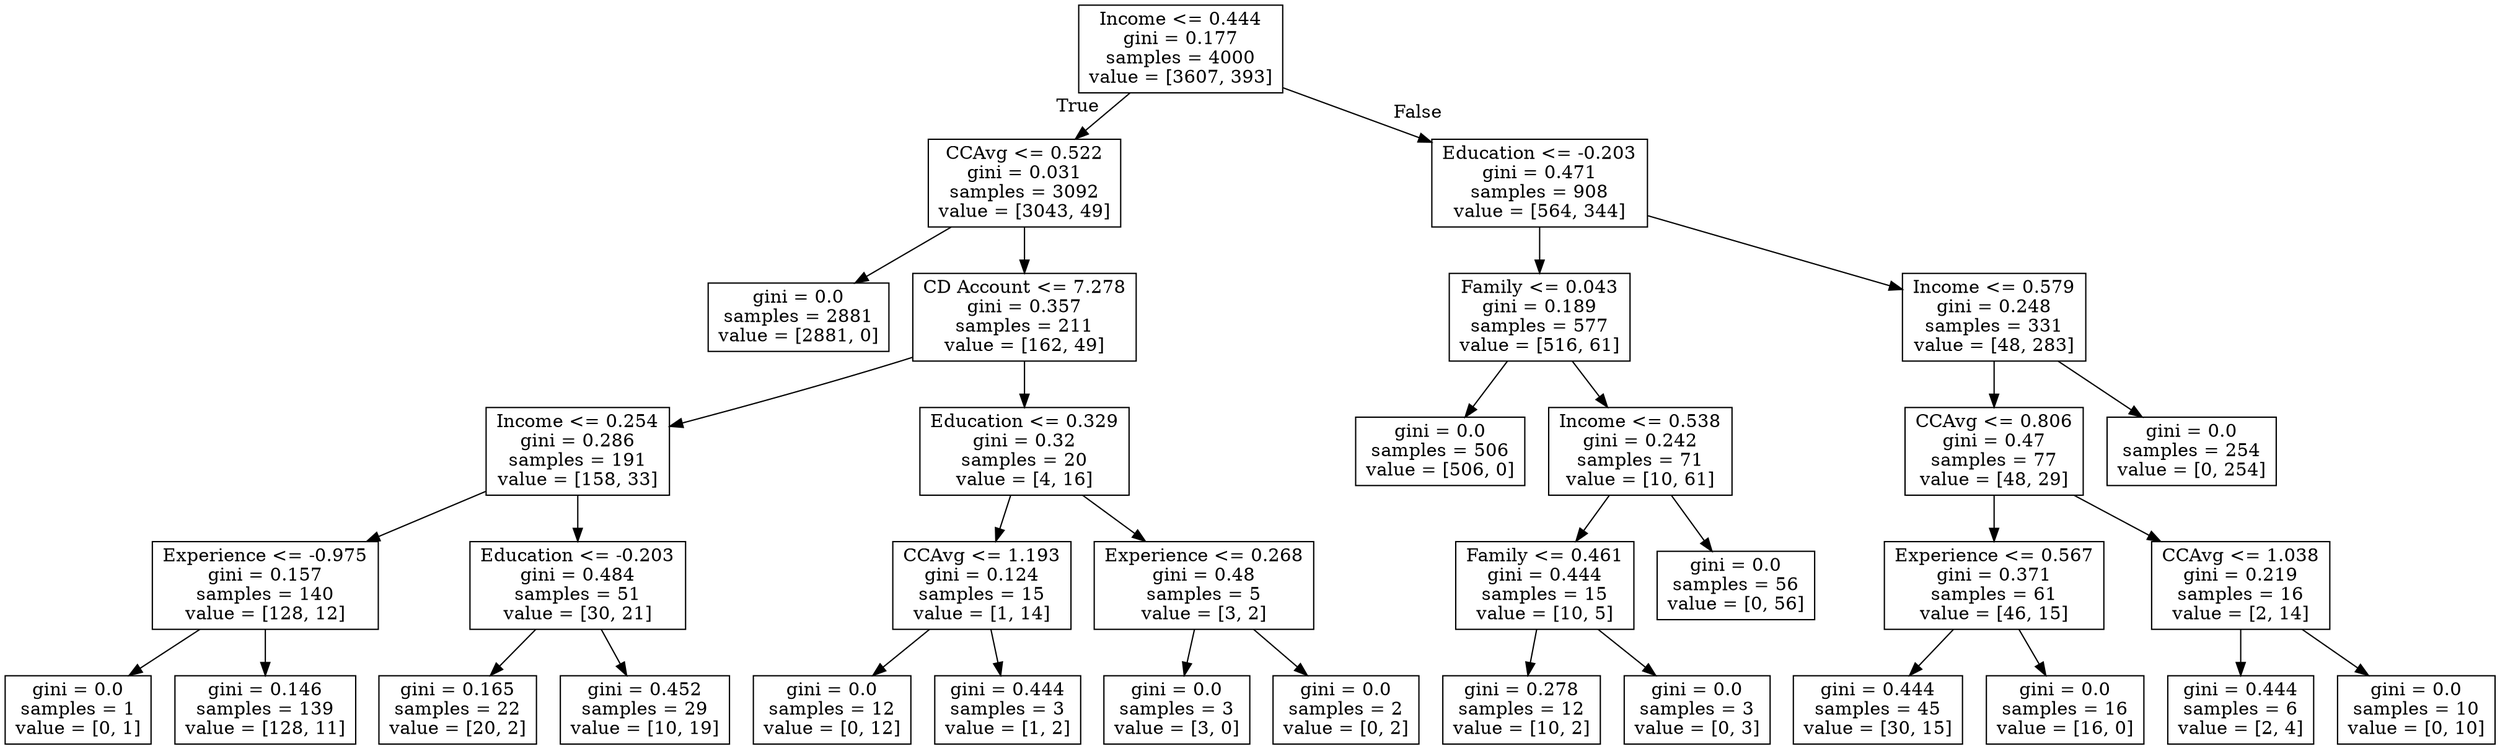 digraph Tree {
node [shape=box] ;
0 [label="Income <= 0.444\ngini = 0.177\nsamples = 4000\nvalue = [3607, 393]"] ;
1 [label="CCAvg <= 0.522\ngini = 0.031\nsamples = 3092\nvalue = [3043, 49]"] ;
0 -> 1 [labeldistance=2.5, labelangle=45, headlabel="True"] ;
2 [label="gini = 0.0\nsamples = 2881\nvalue = [2881, 0]"] ;
1 -> 2 ;
3 [label="CD Account <= 7.278\ngini = 0.357\nsamples = 211\nvalue = [162, 49]"] ;
1 -> 3 ;
4 [label="Income <= 0.254\ngini = 0.286\nsamples = 191\nvalue = [158, 33]"] ;
3 -> 4 ;
5 [label="Experience <= -0.975\ngini = 0.157\nsamples = 140\nvalue = [128, 12]"] ;
4 -> 5 ;
6 [label="gini = 0.0\nsamples = 1\nvalue = [0, 1]"] ;
5 -> 6 ;
7 [label="gini = 0.146\nsamples = 139\nvalue = [128, 11]"] ;
5 -> 7 ;
8 [label="Education <= -0.203\ngini = 0.484\nsamples = 51\nvalue = [30, 21]"] ;
4 -> 8 ;
9 [label="gini = 0.165\nsamples = 22\nvalue = [20, 2]"] ;
8 -> 9 ;
10 [label="gini = 0.452\nsamples = 29\nvalue = [10, 19]"] ;
8 -> 10 ;
11 [label="Education <= 0.329\ngini = 0.32\nsamples = 20\nvalue = [4, 16]"] ;
3 -> 11 ;
12 [label="CCAvg <= 1.193\ngini = 0.124\nsamples = 15\nvalue = [1, 14]"] ;
11 -> 12 ;
13 [label="gini = 0.0\nsamples = 12\nvalue = [0, 12]"] ;
12 -> 13 ;
14 [label="gini = 0.444\nsamples = 3\nvalue = [1, 2]"] ;
12 -> 14 ;
15 [label="Experience <= 0.268\ngini = 0.48\nsamples = 5\nvalue = [3, 2]"] ;
11 -> 15 ;
16 [label="gini = 0.0\nsamples = 3\nvalue = [3, 0]"] ;
15 -> 16 ;
17 [label="gini = 0.0\nsamples = 2\nvalue = [0, 2]"] ;
15 -> 17 ;
18 [label="Education <= -0.203\ngini = 0.471\nsamples = 908\nvalue = [564, 344]"] ;
0 -> 18 [labeldistance=2.5, labelangle=-45, headlabel="False"] ;
19 [label="Family <= 0.043\ngini = 0.189\nsamples = 577\nvalue = [516, 61]"] ;
18 -> 19 ;
20 [label="gini = 0.0\nsamples = 506\nvalue = [506, 0]"] ;
19 -> 20 ;
21 [label="Income <= 0.538\ngini = 0.242\nsamples = 71\nvalue = [10, 61]"] ;
19 -> 21 ;
22 [label="Family <= 0.461\ngini = 0.444\nsamples = 15\nvalue = [10, 5]"] ;
21 -> 22 ;
23 [label="gini = 0.278\nsamples = 12\nvalue = [10, 2]"] ;
22 -> 23 ;
24 [label="gini = 0.0\nsamples = 3\nvalue = [0, 3]"] ;
22 -> 24 ;
25 [label="gini = 0.0\nsamples = 56\nvalue = [0, 56]"] ;
21 -> 25 ;
26 [label="Income <= 0.579\ngini = 0.248\nsamples = 331\nvalue = [48, 283]"] ;
18 -> 26 ;
27 [label="CCAvg <= 0.806\ngini = 0.47\nsamples = 77\nvalue = [48, 29]"] ;
26 -> 27 ;
28 [label="Experience <= 0.567\ngini = 0.371\nsamples = 61\nvalue = [46, 15]"] ;
27 -> 28 ;
29 [label="gini = 0.444\nsamples = 45\nvalue = [30, 15]"] ;
28 -> 29 ;
30 [label="gini = 0.0\nsamples = 16\nvalue = [16, 0]"] ;
28 -> 30 ;
31 [label="CCAvg <= 1.038\ngini = 0.219\nsamples = 16\nvalue = [2, 14]"] ;
27 -> 31 ;
32 [label="gini = 0.444\nsamples = 6\nvalue = [2, 4]"] ;
31 -> 32 ;
33 [label="gini = 0.0\nsamples = 10\nvalue = [0, 10]"] ;
31 -> 33 ;
34 [label="gini = 0.0\nsamples = 254\nvalue = [0, 254]"] ;
26 -> 34 ;
}